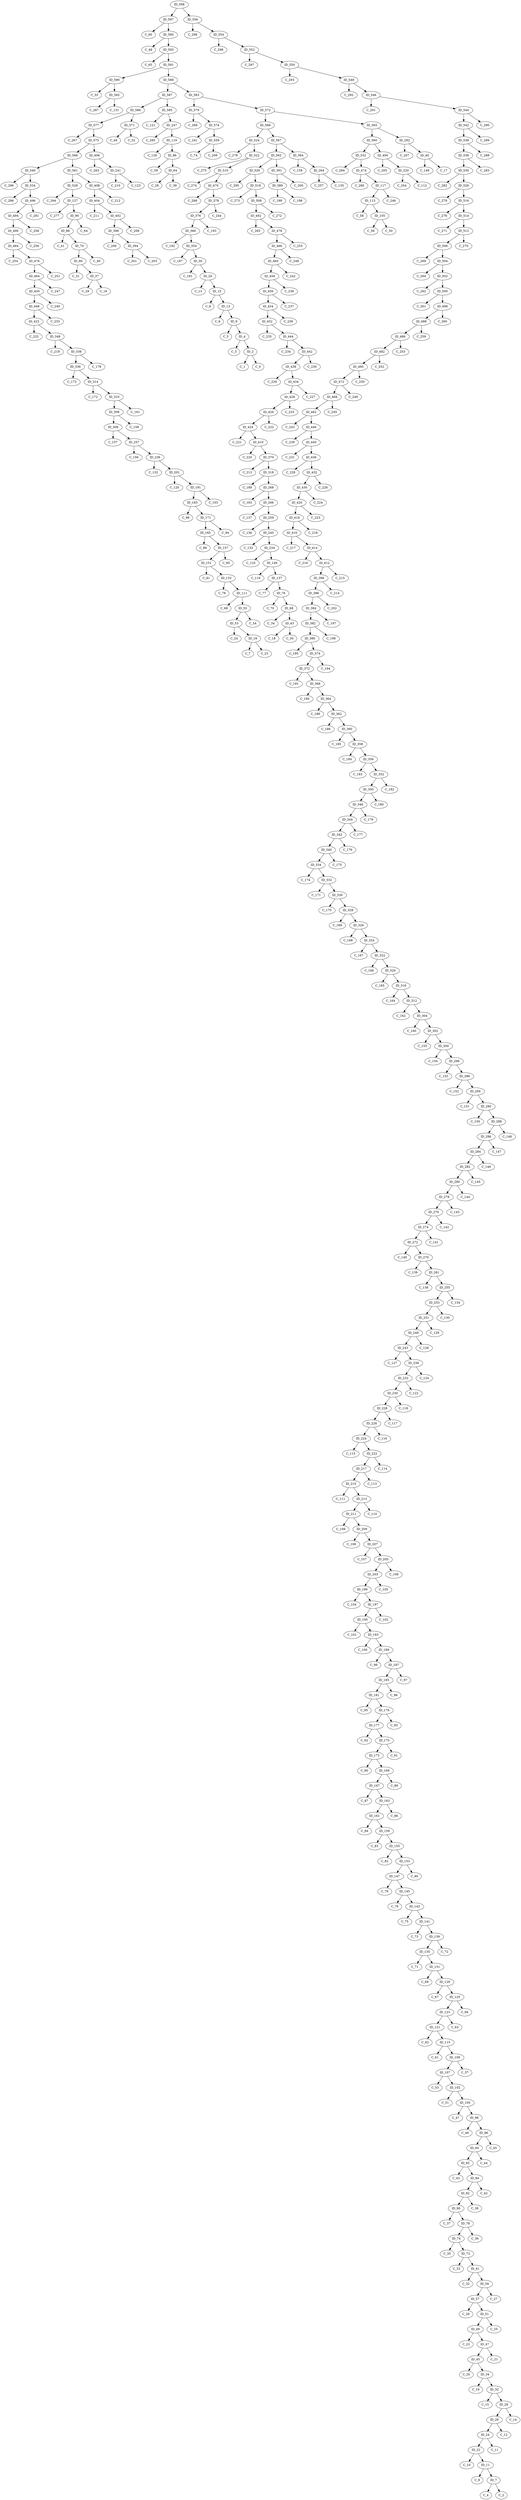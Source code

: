 digraph G {

598[label=ID_598]
596[label=<C_60>]
597[label=ID_597]
594[label=<C_48>]
595[label=ID_595]
592[label=<C_65>]
593[label=ID_593]
591[label=ID_591]
590[label=ID_590]
589[label=<C_55>]
588[label=ID_588]
587[label=ID_587]
586[label=ID_586]
585[label=ID_585]
584[label=<C_121>]
583[label=ID_583]
582[label=ID_582]
581[label=<C_287>]
580[label=<C_131>]
579[label=ID_579]
578[label=<C_266>]
577[label=ID_577]
576[label=<C_267>]
538[label=ID_538]
539[label=<C_296>]
536[label=ID_536]
537[label=<C_288>]
542[label=ID_542]
543[label=<C_290>]
540[label=ID_540]
541[label=<C_289>]
530[label=ID_530]
531[label=<C_284>]
528[label=ID_528]
529[label=<C_282>]
534[label=ID_534]
535[label=<C_283>]
532[label=ID_532]
533[label=<C_286>]
523[label=<C_278>]
522[label=ID_522]
521[label=<C_275>]
520[label=ID_520]
527[label=<C_294>]
526[label=ID_526]
525[label=<C_279>]
524[label=ID_524]
515[label=<C_276>]
514[label=ID_514]
513[label=<C_271>]
512[label=ID_512]
519[label=<C_295>]
518[label=ID_518]
517[label=<C_273>]
516[label=ID_516]
568[label=ID_568]
569[label=<C_49>]
570[label=<C_52>]
571[label=ID_571]
572[label=ID_572]
573[label=<C_241>]
574[label=ID_574]
575[label=ID_575]
560[label=ID_560]
561[label=ID_561]
562[label=ID_562]
563[label=<C_159>]
564[label=ID_564]
565[label=ID_565]
566[label=ID_566]
567[label=ID_567]
553[label=<C_298>]
552[label=ID_552]
555[label=<C_299>]
554[label=ID_554]
557[label=<C_74>]
556[label=ID_556]
559[label=ID_559]
558[label=<C_209>]
545[label=<C_291>]
544[label=ID_544]
547[label=<C_292>]
546[label=ID_546]
549[label=<C_293>]
548[label=ID_548]
551[label=<C_297>]
550[label=ID_550]
482[label=ID_482]
483[label=<C_254>]
480[label=ID_480]
481[label=<C_252>]
486[label=ID_486]
487[label=<C_259>]
484[label=ID_484]
485[label=<C_253>]
490[label=ID_490]
491[label=<C_265>]
488[label=ID_488]
489[label=<C_256>]
494[label=ID_494]
495[label=<C_281>]
492[label=ID_492]
493[label=<C_258>]
499[label=<C_261>]
498[label=ID_498]
497[label=<C_260>]
496[label=ID_496]
503[label=<C_264>]
502[label=ID_502]
501[label=<C_262>]
500[label=ID_500]
507[label=<C_272>]
506[label=ID_506]
505[label=<C_269>]
504[label=ID_504]
511[label=<C_270>]
510[label=ID_510]
509[label=<C_274>]
508[label=ID_508]
448[label=ID_448]
449[label=<C_240>]
450[label=ID_450]
451[label=<C_235>]
452[label=ID_452]
453[label=<C_236>]
454[label=ID_454]
455[label=<C_237>]
456[label=ID_456]
457[label=<C_238>]
458[label=ID_458]
459[label=<C_242>]
460[label=ID_460]
461[label=<C_243>]
462[label=ID_462]
463[label=<C_247>]
465[label=<C_248>]
464[label=ID_464]
467[label=<C_245>]
466[label=ID_466]
469[label=<C_268>]
468[label=ID_468]
471[label=<C_249>]
470[label=ID_470]
473[label=<C_280>]
472[label=ID_472]
475[label=<C_251>]
474[label=ID_474]
477[label=<C_255>]
476[label=ID_476]
479[label=<C_250>]
478[label=ID_478]
422[label=ID_422]
423[label=<C_221>]
420[label=ID_420]
421[label=<C_232>]
418[label=ID_418]
419[label=<C_223>]
416[label=ID_416]
417[label=<C_218>]
430[label=ID_430]
431[label=<C_226>]
428[label=ID_428]
429[label=<C_224>]
426[label=ID_426]
427[label=<C_225>]
424[label=ID_424]
425[label=<C_222>]
439[label=<C_231>]
438[label=ID_438]
437[label=<C_229>]
436[label=ID_436]
435[label=<C_228>]
434[label=ID_434]
433[label=<C_227>]
432[label=ID_432]
447[label=<C_233>]
446[label=ID_446]
445[label=<C_239>]
444[label=ID_444]
443[label=<C_234>]
442[label=ID_442]
441[label=<C_230>]
440[label=ID_440]
388[label=<C_199>]
389[label=ID_389]
390[label=<C_200>]
391[label=ID_391]
384[label=ID_384]
385[label=<C_202>]
386[label=ID_386]
387[label=<C_198>]
396[label=ID_396]
397[label=<C_206>]
398[label=ID_398]
399[label=<C_205>]
392[label=<C_201>]
393[label=<C_203>]
394[label=ID_394]
395[label=<C_214>]
405[label=<C_263>]
404[label=ID_404]
407[label=<C_212>]
406[label=ID_406]
401[label=<C_208>]
400[label=ID_400]
403[label=<C_211>]
402[label=ID_402]
413[label=<C_216>]
412[label=ID_412]
415[label=<C_217>]
414[label=ID_414]
409[label=<C_220>]
408[label=ID_408]
411[label=<C_215>]
410[label=ID_410]
363[label=<C_188>]
362[label=ID_362]
361[label=<C_186>]
360[label=ID_360]
367[label=<C_190>]
366[label=ID_366]
365[label=<C_192>]
364[label=ID_364]
355[label=<C_183>]
354[label=ID_354]
353[label=<C_187>]
352[label=ID_352]
359[label=<C_185>]
358[label=ID_358]
357[label=<C_184>]
356[label=ID_356]
378[label=ID_378]
379[label=<C_195>]
376[label=ID_376]
377[label=<C_244>]
382[label=ID_382]
383[label=<C_197>]
380[label=ID_380]
381[label=<C_196>]
370[label=ID_370]
371[label=<C_191>]
368[label=ID_368]
369[label=<C_213>]
374[label=ID_374]
375[label=<C_193>]
372[label=ID_372]
373[label=<C_194>]
329[label=<C_170>]
328[label=ID_328]
331[label=<C_171>]
330[label=ID_330]
333[label=<C_174>]
332[label=ID_332]
335[label=<C_173>]
334[label=ID_334]
321[label=<C_166>]
320[label=ID_320]
323[label=<C_167>]
322[label=ID_322]
325[label=<C_168>]
324[label=ID_324]
327[label=<C_169>]
326[label=ID_326]
344[label=ID_344]
345[label=<C_179>]
346[label=ID_346]
347[label=<C_219>]
348[label=ID_348]
349[label=<C_180>]
350[label=ID_350]
351[label=<C_182>]
336[label=ID_336]
337[label=<C_178>]
338[label=ID_338]
339[label=<C_175>]
340[label=ID_340]
341[label=<C_176>]
342[label=ID_342]
343[label=<C_177>]
303[label=<C_160>]
302[label=ID_302]
301[label=<C_155>]
300[label=ID_300]
299[label=<C_154>]
298[label=ID_298]
297[label=<C_153>]
296[label=ID_296]
295[label=<C_152>]
294[label=ID_294]
293[label=<C_151>]
292[label=ID_292]
291[label=<C_207>]
290[label=ID_290]
289[label=<C_150>]
288[label=ID_288]
318[label=ID_318]
319[label=<C_165>]
316[label=ID_316]
317[label=<C_189>]
314[label=ID_314]
315[label=<C_164>]
312[label=ID_312]
313[label=<C_172>]
310[label=ID_310]
311[label=<C_162>]
308[label=ID_308]
309[label=<C_161>]
306[label=ID_306]
307[label=<C_158>]
304[label=ID_304]
305[label=<C_157>]
269[label=<C_139>]
268[label=ID_268]
271[label=<C_140>]
270[label=ID_270]
265[label=<C_137>]
264[label=ID_264]
267[label=<C_163>]
266[label=ID_266]
261[label=ID_261]
260[label=<C_138>]
263[label=<C_257>]
262[label=<C_135>]
257[label=ID_257]
256[label=<C_156>]
259[label=ID_259]
258[label=<C_136>]
284[label=ID_284]
285[label=<C_147>]
286[label=ID_286]
287[label=<C_148>]
280[label=ID_280]
281[label=<C_145>]
282[label=ID_282]
283[label=<C_146>]
276[label=ID_276]
277[label=<C_143>]
278[label=ID_278]
279[label=<C_144>]
272[label=ID_272]
273[label=<C_141>]
274[label=ID_274]
275[label=<C_142>]
241[label=ID_241]
240[label=<C_210>]
243[label=ID_243]
242[label=<C_127>]
245[label=ID_245]
244[label=<C_133>]
247[label=ID_247]
246[label=<C_285>]
249[label=ID_249]
248[label=<C_128>]
251[label=ID_251]
250[label=<C_129>]
253[label=ID_253]
252[label=<C_130>]
255[label=ID_255]
254[label=<C_134>]
224[label=ID_224]
225[label=<C_116>]
226[label=ID_226]
227[label=<C_117>]
228[label=ID_228]
229[label=<C_118>]
230[label=ID_230]
231[label=<C_122>]
232[label=ID_232]
233[label=<C_125>]
234[label=ID_234]
235[label=<C_132>]
236[label=ID_236]
237[label=<C_124>]
238[label=ID_238]
239[label=<C_123>]
211[label=ID_211]
210[label=<C_109>]
209[label=ID_209]
208[label=<C_108>]
215[label=ID_215]
214[label=<C_111>]
213[label=ID_213]
212[label=<C_110>]
219[label=<C_204>]
218[label=<C_112>]
217[label=ID_217]
216[label=<C_113>]
223[label=<C_115>]
222[label=ID_222]
221[label=<C_114>]
220[label=ID_220]
194[label=<C_101>]
195[label=ID_195]
192[label=<C_100>]
193[label=ID_193]
198[label=<C_104>]
199[label=ID_199]
196[label=<C_102>]
197[label=ID_197]
202[label=<C_105>]
203[label=ID_203]
200[label=<C_120>]
201[label=ID_201]
206[label=<C_107>]
207[label=ID_207]
204[label=<C_106>]
205[label=ID_205]
181[label=ID_181]
180[label=<C_95>]
183[label=ID_183]
182[label=<C_98>]
177[label=ID_177]
176[label=<C_92>]
179[label=ID_179]
178[label=<C_93>]
189[label=ID_189]
188[label=<C_99>]
191[label=ID_191]
190[label=<C_103>]
185[label=ID_185]
184[label=<C_96>]
187[label=ID_187]
186[label=<C_97>]
164[label=<C_88>]
165[label=ID_165]
166[label=<C_87>]
167[label=ID_167]
160[label=<C_84>]
161[label=ID_161]
162[label=<C_86>]
163[label=ID_163]
172[label=<C_90>]
173[label=ID_173]
174[label=<C_91>]
175[label=ID_175]
168[label=<C_89>]
169[label=ID_169]
170[label=<C_94>]
171[label=ID_171]
151[label=ID_151]
150[label=<C_81>]
149[label=ID_149]
148[label=<C_119>]
147[label=ID_147]
146[label=<C_79>]
145[label=ID_145]
144[label=<C_76>]
159[label=ID_159]
158[label=<C_83>]
157[label=ID_157]
156[label=<C_85>]
155[label=ID_155]
154[label=<C_82>]
153[label=ID_153]
152[label=<C_80>]
134[label=<C_71>]
135[label=ID_135]
132[label=<C_78>]
133[label=ID_133]
130[label=<C_69>]
131[label=ID_131]
128[label=<C_67>]
129[label=ID_129]
142[label=<C_75>]
143[label=ID_143]
140[label=<C_73>]
141[label=ID_141]
138[label=<C_72>]
139[label=ID_139]
136[label=<C_77>]
137[label=ID_137]
120[label=<C_62>]
121[label=ID_121]
122[label=<C_63>]
123[label=ID_123]
124[label=<C_66>]
125[label=ID_125]
126[label=<C_277>]
127[label=ID_127]
112[label=<C_58>]
113[label=ID_113]
114[label=<C_61>]
115[label=ID_115]
116[label=<C_246>]
117[label=ID_117]
118[label=<C_126>]
119[label=ID_119]
105[label=ID_105]
104[label=<C_56>]
107[label=ID_107]
106[label=<C_53>]
109[label=ID_109]
108[label=<C_57>]
111[label=ID_111]
110[label=<C_68>]
97[label=<C_46>]
96[label=ID_96]
99[label=<C_47>]
98[label=ID_98]
101[label=<C_51>]
100[label=ID_100]
103[label=<C_50>]
102[label=ID_102]
90[label=ID_90]
91[label=<C_43>]
88[label=ID_88]
89[label=<C_64>]
94[label=ID_94]
95[label=<C_45>]
92[label=ID_92]
93[label=<C_44>]
82[label=ID_82]
83[label=<C_42>]
80[label=ID_80]
81[label=<C_38>]
86[label=ID_86]
87[label=<C_41>]
84[label=ID_84]
85[label=<C_59>]
75[label=<C_70>]
74[label=ID_74]
73[label=<C_35>]
72[label=ID_72]
79[label=<C_37>]
78[label=ID_78]
77[label=<C_36>]
76[label=ID_76]
67[label=<C_34>]
66[label=ID_66]
65[label=<C_31>]
64[label=ID_64]
71[label=<C_33>]
70[label=ID_70]
69[label=<C_40>]
68[label=ID_68]
60[label=<C_32>]
61[label=ID_61]
62[label=<C_28>]
63[label=<C_39>]
56[label=<C_26>]
57[label=ID_57]
58[label=<C_27>]
59[label=ID_59]
52[label=<C_24>]
53[label=ID_53]
54[label=<C_54>]
55[label=ID_55]
48[label=<C_22>]
49[label=ID_49]
50[label=<C_25>]
51[label=ID_51]
45[label=ID_45]
44[label=<C_20>]
47[label=ID_47]
46[label=<C_21>]
41[label=<C_18>]
40[label=ID_40]
43[label=ID_43]
42[label=<C_30>]
37[label=ID_37]
36[label=<C_29>]
39[label=<C_149>]
38[label=<C_17>]
33[label=<C_19>]
32[label=ID_32]
35[label=<C_16>]
34[label=ID_34]
30[label=ID_30]
31[label=<C_15>]
28[label=ID_28]
29[label=<C_181>]
26[label=ID_26]
27[label=<C_14>]
24[label=ID_24]
25[label=<C_12>]
22[label=ID_22]
23[label=<C_11>]
20[label=ID_20]
21[label=<C_10>]
18[label=ID_18]
19[label=<C_13>]
16[label=<C_7>]
17[label=<C_23>]
15[label=ID_15]
14[label=<C_8>]
13[label=ID_13]
12[label=<C_6>]
11[label=ID_11]
10[label=<C_9>]
9[label=ID_9]
8[label=<C_5>]
7[label=ID_7]
6[label=<C_4>]
5[label=<C_2>]
4[label=ID_4]
3[label=<C_3>]
2[label=ID_2]
1[label=<C_1>]
0[label=<C_0>]
2 -> 0;
2 -> 1;
4 -> 2;
4 -> 3;
7 -> 5;
7 -> 6;
9 -> 4;
9 -> 8;
11 -> 7;
11 -> 10;
13 -> 9;
13 -> 12;
15 -> 13;
15 -> 14;
18 -> 16;
18 -> 17;
20 -> 15;
20 -> 19;
22 -> 11;
22 -> 21;
24 -> 22;
24 -> 23;
26 -> 24;
26 -> 25;
28 -> 26;
28 -> 27;
30 -> 20;
30 -> 29;
32 -> 28;
32 -> 31;
34 -> 32;
34 -> 33;
37 -> 35;
37 -> 36;
40 -> 38;
40 -> 39;
43 -> 41;
43 -> 42;
45 -> 34;
45 -> 44;
47 -> 45;
47 -> 46;
49 -> 47;
49 -> 48;
51 -> 49;
51 -> 50;
53 -> 18;
53 -> 52;
55 -> 53;
55 -> 54;
57 -> 51;
57 -> 56;
59 -> 57;
59 -> 58;
61 -> 59;
61 -> 60;
64 -> 62;
64 -> 63;
66 -> 37;
66 -> 65;
68 -> 43;
68 -> 67;
70 -> 66;
70 -> 69;
72 -> 61;
72 -> 71;
74 -> 72;
74 -> 73;
76 -> 68;
76 -> 75;
78 -> 74;
78 -> 77;
80 -> 78;
80 -> 79;
82 -> 80;
82 -> 81;
84 -> 82;
84 -> 83;
86 -> 64;
86 -> 85;
88 -> 70;
88 -> 87;
90 -> 88;
90 -> 89;
92 -> 84;
92 -> 91;
94 -> 92;
94 -> 93;
96 -> 94;
96 -> 95;
98 -> 96;
98 -> 97;
100 -> 98;
100 -> 99;
102 -> 100;
102 -> 101;
105 -> 103;
105 -> 104;
107 -> 102;
107 -> 106;
109 -> 107;
109 -> 108;
111 -> 55;
111 -> 110;
113 -> 105;
113 -> 112;
115 -> 109;
115 -> 114;
117 -> 113;
117 -> 116;
119 -> 86;
119 -> 118;
121 -> 115;
121 -> 120;
123 -> 121;
123 -> 122;
125 -> 123;
125 -> 124;
127 -> 90;
127 -> 126;
129 -> 125;
129 -> 128;
131 -> 129;
131 -> 130;
133 -> 111;
133 -> 132;
135 -> 131;
135 -> 134;
137 -> 76;
137 -> 136;
139 -> 135;
139 -> 138;
141 -> 139;
141 -> 140;
143 -> 141;
143 -> 142;
145 -> 143;
145 -> 144;
147 -> 145;
147 -> 146;
149 -> 137;
149 -> 148;
151 -> 133;
151 -> 150;
153 -> 147;
153 -> 152;
155 -> 153;
155 -> 154;
157 -> 151;
157 -> 156;
159 -> 155;
159 -> 158;
161 -> 159;
161 -> 160;
163 -> 161;
163 -> 162;
165 -> 157;
165 -> 164;
167 -> 163;
167 -> 166;
169 -> 167;
169 -> 168;
171 -> 165;
171 -> 170;
173 -> 169;
173 -> 172;
175 -> 173;
175 -> 174;
177 -> 175;
177 -> 176;
179 -> 177;
179 -> 178;
181 -> 179;
181 -> 180;
183 -> 171;
183 -> 182;
185 -> 181;
185 -> 184;
187 -> 185;
187 -> 186;
189 -> 187;
189 -> 188;
191 -> 183;
191 -> 190;
193 -> 189;
193 -> 192;
195 -> 193;
195 -> 194;
197 -> 195;
197 -> 196;
199 -> 197;
199 -> 198;
201 -> 191;
201 -> 200;
203 -> 199;
203 -> 202;
205 -> 203;
205 -> 204;
207 -> 205;
207 -> 206;
209 -> 207;
209 -> 208;
211 -> 209;
211 -> 210;
213 -> 211;
213 -> 212;
215 -> 213;
215 -> 214;
217 -> 215;
217 -> 216;
220 -> 218;
220 -> 219;
222 -> 217;
222 -> 221;
224 -> 222;
224 -> 223;
226 -> 224;
226 -> 225;
228 -> 226;
228 -> 227;
230 -> 228;
230 -> 229;
232 -> 230;
232 -> 231;
234 -> 149;
234 -> 233;
236 -> 201;
236 -> 235;
238 -> 232;
238 -> 237;
241 -> 239;
241 -> 240;
243 -> 238;
243 -> 242;
245 -> 234;
245 -> 244;
247 -> 119;
247 -> 246;
249 -> 243;
249 -> 248;
251 -> 249;
251 -> 250;
253 -> 251;
253 -> 252;
255 -> 253;
255 -> 254;
257 -> 236;
257 -> 256;
259 -> 245;
259 -> 258;
261 -> 255;
261 -> 260;
264 -> 262;
264 -> 263;
266 -> 259;
266 -> 265;
268 -> 266;
268 -> 267;
270 -> 261;
270 -> 269;
272 -> 270;
272 -> 271;
274 -> 272;
274 -> 273;
276 -> 274;
276 -> 275;
278 -> 276;
278 -> 277;
280 -> 278;
280 -> 279;
282 -> 280;
282 -> 281;
284 -> 282;
284 -> 283;
286 -> 284;
286 -> 285;
288 -> 286;
288 -> 287;
290 -> 288;
290 -> 289;
292 -> 40;
292 -> 291;
294 -> 290;
294 -> 293;
296 -> 294;
296 -> 295;
298 -> 296;
298 -> 297;
300 -> 298;
300 -> 299;
302 -> 300;
302 -> 301;
304 -> 302;
304 -> 303;
306 -> 257;
306 -> 305;
308 -> 306;
308 -> 307;
310 -> 308;
310 -> 309;
312 -> 304;
312 -> 311;
314 -> 310;
314 -> 313;
316 -> 312;
316 -> 315;
318 -> 268;
318 -> 317;
320 -> 316;
320 -> 319;
322 -> 320;
322 -> 321;
324 -> 322;
324 -> 323;
326 -> 324;
326 -> 325;
328 -> 326;
328 -> 327;
330 -> 328;
330 -> 329;
332 -> 330;
332 -> 331;
334 -> 332;
334 -> 333;
336 -> 314;
336 -> 335;
338 -> 336;
338 -> 337;
340 -> 334;
340 -> 339;
342 -> 340;
342 -> 341;
344 -> 342;
344 -> 343;
346 -> 344;
346 -> 345;
348 -> 338;
348 -> 347;
350 -> 346;
350 -> 349;
352 -> 350;
352 -> 351;
354 -> 30;
354 -> 353;
356 -> 352;
356 -> 355;
358 -> 356;
358 -> 357;
360 -> 358;
360 -> 359;
362 -> 360;
362 -> 361;
364 -> 362;
364 -> 363;
366 -> 354;
366 -> 365;
368 -> 364;
368 -> 367;
370 -> 318;
370 -> 369;
372 -> 368;
372 -> 371;
374 -> 372;
374 -> 373;
376 -> 366;
376 -> 375;
378 -> 376;
378 -> 377;
380 -> 374;
380 -> 379;
382 -> 380;
382 -> 381;
384 -> 382;
384 -> 383;
386 -> 384;
386 -> 385;
389 -> 387;
389 -> 388;
391 -> 389;
391 -> 390;
394 -> 392;
394 -> 393;
396 -> 386;
396 -> 395;
398 -> 394;
398 -> 397;
400 -> 220;
400 -> 399;
402 -> 398;
402 -> 401;
404 -> 402;
404 -> 403;
406 -> 241;
406 -> 405;
408 -> 404;
408 -> 407;
410 -> 370;
410 -> 409;
412 -> 396;
412 -> 411;
414 -> 412;
414 -> 413;
416 -> 414;
416 -> 415;
418 -> 416;
418 -> 417;
420 -> 418;
420 -> 419;
422 -> 348;
422 -> 421;
424 -> 410;
424 -> 423;
426 -> 424;
426 -> 425;
428 -> 426;
428 -> 427;
430 -> 420;
430 -> 429;
432 -> 430;
432 -> 431;
434 -> 428;
434 -> 433;
436 -> 432;
436 -> 435;
438 -> 434;
438 -> 437;
440 -> 436;
440 -> 439;
442 -> 438;
442 -> 441;
444 -> 442;
444 -> 443;
446 -> 440;
446 -> 445;
448 -> 422;
448 -> 447;
450 -> 448;
450 -> 449;
452 -> 444;
452 -> 451;
454 -> 452;
454 -> 453;
456 -> 454;
456 -> 455;
458 -> 456;
458 -> 457;
460 -> 458;
460 -> 459;
462 -> 446;
462 -> 461;
464 -> 450;
464 -> 463;
466 -> 460;
466 -> 465;
468 -> 462;
468 -> 467;
470 -> 378;
470 -> 469;
472 -> 468;
472 -> 471;
474 -> 117;
474 -> 473;
476 -> 464;
476 -> 475;
478 -> 466;
478 -> 477;
480 -> 472;
480 -> 479;
482 -> 480;
482 -> 481;
484 -> 476;
484 -> 483;
486 -> 482;
486 -> 485;
488 -> 486;
488 -> 487;
490 -> 484;
490 -> 489;
492 -> 478;
492 -> 491;
494 -> 490;
494 -> 493;
496 -> 494;
496 -> 495;
498 -> 488;
498 -> 497;
500 -> 498;
500 -> 499;
502 -> 500;
502 -> 501;
504 -> 502;
504 -> 503;
506 -> 504;
506 -> 505;
508 -> 492;
508 -> 507;
510 -> 470;
510 -> 509;
512 -> 506;
512 -> 511;
514 -> 512;
514 -> 513;
516 -> 514;
516 -> 515;
518 -> 508;
518 -> 517;
520 -> 518;
520 -> 519;
522 -> 510;
522 -> 521;
524 -> 522;
524 -> 523;
526 -> 516;
526 -> 525;
528 -> 127;
528 -> 527;
530 -> 526;
530 -> 529;
532 -> 474;
532 -> 531;
534 -> 496;
534 -> 533;
536 -> 530;
536 -> 535;
538 -> 536;
538 -> 537;
540 -> 534;
540 -> 539;
542 -> 538;
542 -> 541;
544 -> 542;
544 -> 543;
546 -> 544;
546 -> 545;
548 -> 546;
548 -> 547;
550 -> 548;
550 -> 549;
552 -> 550;
552 -> 551;
554 -> 552;
554 -> 553;
556 -> 554;
556 -> 555;
559 -> 557;
559 -> 558;
560 -> 400;
560 -> 532;
561 -> 408;
561 -> 528;
562 -> 391;
562 -> 520;
564 -> 563;
564 -> 264;
565 -> 292;
565 -> 560;
566 -> 561;
566 -> 540;
567 -> 564;
567 -> 562;
568 -> 524;
568 -> 567;
571 -> 569;
571 -> 570;
572 -> 565;
572 -> 568;
574 -> 559;
574 -> 573;
575 -> 406;
575 -> 566;
577 -> 576;
577 -> 575;
579 -> 574;
579 -> 578;
582 -> 580;
582 -> 581;
583 -> 579;
583 -> 572;
585 -> 584;
585 -> 247;
586 -> 571;
586 -> 577;
587 -> 585;
587 -> 586;
588 -> 583;
588 -> 587;
590 -> 589;
590 -> 582;
591 -> 590;
591 -> 588;
593 -> 592;
593 -> 591;
595 -> 594;
595 -> 593;
597 -> 596;
597 -> 595;
598 -> 597;
598 -> 556;
}